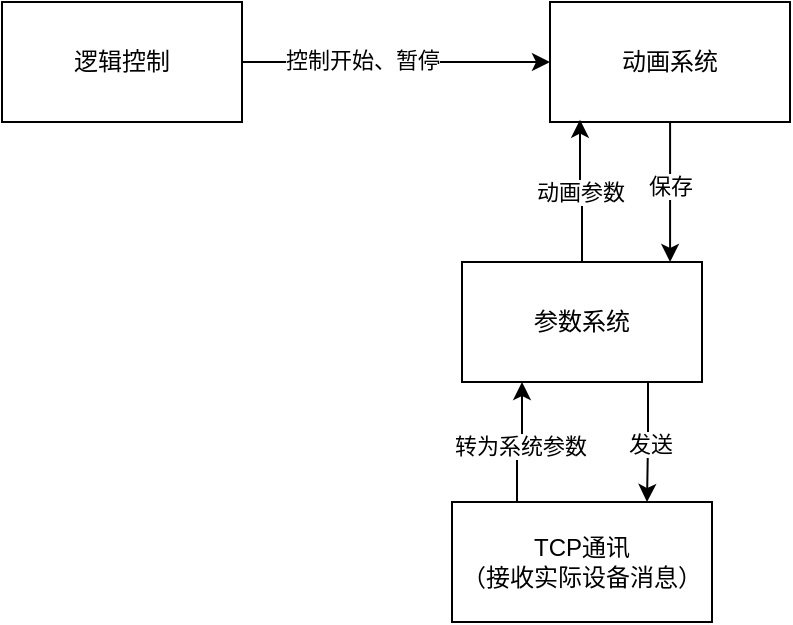 <mxfile version="24.1.0" type="device">
  <diagram name="第 1 页" id="aCF9tQXrK1UffjoMp9TE">
    <mxGraphModel dx="875" dy="518" grid="1" gridSize="10" guides="1" tooltips="1" connect="1" arrows="1" fold="1" page="1" pageScale="1" pageWidth="827" pageHeight="1169" math="0" shadow="0">
      <root>
        <mxCell id="0" />
        <mxCell id="1" parent="0" />
        <mxCell id="bj-xvkIRFE9STBg27RWE-1" value="动画系统" style="rounded=0;whiteSpace=wrap;html=1;" vertex="1" parent="1">
          <mxGeometry x="354" y="100" width="120" height="60" as="geometry" />
        </mxCell>
        <mxCell id="bj-xvkIRFE9STBg27RWE-7" value="" style="edgeStyle=orthogonalEdgeStyle;rounded=0;orthogonalLoop=1;jettySize=auto;html=1;entryX=0.125;entryY=0.981;entryDx=0;entryDy=0;entryPerimeter=0;" edge="1" parent="1" source="bj-xvkIRFE9STBg27RWE-2" target="bj-xvkIRFE9STBg27RWE-1">
          <mxGeometry relative="1" as="geometry" />
        </mxCell>
        <mxCell id="bj-xvkIRFE9STBg27RWE-8" value="动画参数" style="edgeLabel;html=1;align=center;verticalAlign=middle;resizable=0;points=[];" vertex="1" connectable="0" parent="bj-xvkIRFE9STBg27RWE-7">
          <mxGeometry relative="1" as="geometry">
            <mxPoint as="offset" />
          </mxGeometry>
        </mxCell>
        <mxCell id="bj-xvkIRFE9STBg27RWE-18" style="edgeStyle=orthogonalEdgeStyle;rounded=0;orthogonalLoop=1;jettySize=auto;html=1;exitX=0.75;exitY=1;exitDx=0;exitDy=0;entryX=0.75;entryY=0;entryDx=0;entryDy=0;" edge="1" parent="1" source="bj-xvkIRFE9STBg27RWE-2" target="bj-xvkIRFE9STBg27RWE-3">
          <mxGeometry relative="1" as="geometry">
            <Array as="points">
              <mxPoint x="403" y="290" />
              <mxPoint x="403" y="320" />
            </Array>
          </mxGeometry>
        </mxCell>
        <mxCell id="bj-xvkIRFE9STBg27RWE-19" value="发送" style="edgeLabel;html=1;align=center;verticalAlign=middle;resizable=0;points=[];" vertex="1" connectable="0" parent="bj-xvkIRFE9STBg27RWE-18">
          <mxGeometry x="0.073" y="1" relative="1" as="geometry">
            <mxPoint as="offset" />
          </mxGeometry>
        </mxCell>
        <mxCell id="bj-xvkIRFE9STBg27RWE-2" value="参数系统" style="rounded=0;whiteSpace=wrap;html=1;" vertex="1" parent="1">
          <mxGeometry x="310" y="230" width="120" height="60" as="geometry" />
        </mxCell>
        <mxCell id="bj-xvkIRFE9STBg27RWE-12" style="edgeStyle=orthogonalEdgeStyle;rounded=0;orthogonalLoop=1;jettySize=auto;html=1;exitX=0.25;exitY=0;exitDx=0;exitDy=0;entryX=0.25;entryY=1;entryDx=0;entryDy=0;" edge="1" parent="1" source="bj-xvkIRFE9STBg27RWE-3" target="bj-xvkIRFE9STBg27RWE-2">
          <mxGeometry relative="1" as="geometry" />
        </mxCell>
        <mxCell id="bj-xvkIRFE9STBg27RWE-13" value="转为系统参数" style="edgeLabel;html=1;align=center;verticalAlign=middle;resizable=0;points=[];" vertex="1" connectable="0" parent="bj-xvkIRFE9STBg27RWE-12">
          <mxGeometry x="-0.1" y="-1" relative="1" as="geometry">
            <mxPoint as="offset" />
          </mxGeometry>
        </mxCell>
        <mxCell id="bj-xvkIRFE9STBg27RWE-3" value="TCP通讯&lt;div&gt;（接收实际设备消息）&lt;/div&gt;" style="rounded=0;whiteSpace=wrap;html=1;" vertex="1" parent="1">
          <mxGeometry x="305" y="350" width="130" height="60" as="geometry" />
        </mxCell>
        <mxCell id="bj-xvkIRFE9STBg27RWE-5" value="" style="edgeStyle=orthogonalEdgeStyle;rounded=0;orthogonalLoop=1;jettySize=auto;html=1;" edge="1" parent="1" source="bj-xvkIRFE9STBg27RWE-4" target="bj-xvkIRFE9STBg27RWE-1">
          <mxGeometry relative="1" as="geometry" />
        </mxCell>
        <mxCell id="bj-xvkIRFE9STBg27RWE-6" value="控制开始、暂停" style="edgeLabel;html=1;align=center;verticalAlign=middle;resizable=0;points=[];" vertex="1" connectable="0" parent="bj-xvkIRFE9STBg27RWE-5">
          <mxGeometry x="-0.228" y="1" relative="1" as="geometry">
            <mxPoint as="offset" />
          </mxGeometry>
        </mxCell>
        <mxCell id="bj-xvkIRFE9STBg27RWE-4" value="逻辑控制" style="rounded=0;whiteSpace=wrap;html=1;" vertex="1" parent="1">
          <mxGeometry x="80" y="100" width="120" height="60" as="geometry" />
        </mxCell>
        <mxCell id="bj-xvkIRFE9STBg27RWE-15" style="edgeStyle=orthogonalEdgeStyle;rounded=0;orthogonalLoop=1;jettySize=auto;html=1;entryX=0.867;entryY=0;entryDx=0;entryDy=0;entryPerimeter=0;" edge="1" parent="1" source="bj-xvkIRFE9STBg27RWE-1" target="bj-xvkIRFE9STBg27RWE-2">
          <mxGeometry relative="1" as="geometry" />
        </mxCell>
        <mxCell id="bj-xvkIRFE9STBg27RWE-16" value="保存" style="edgeLabel;html=1;align=center;verticalAlign=middle;resizable=0;points=[];" vertex="1" connectable="0" parent="bj-xvkIRFE9STBg27RWE-15">
          <mxGeometry x="-0.095" relative="1" as="geometry">
            <mxPoint as="offset" />
          </mxGeometry>
        </mxCell>
      </root>
    </mxGraphModel>
  </diagram>
</mxfile>
